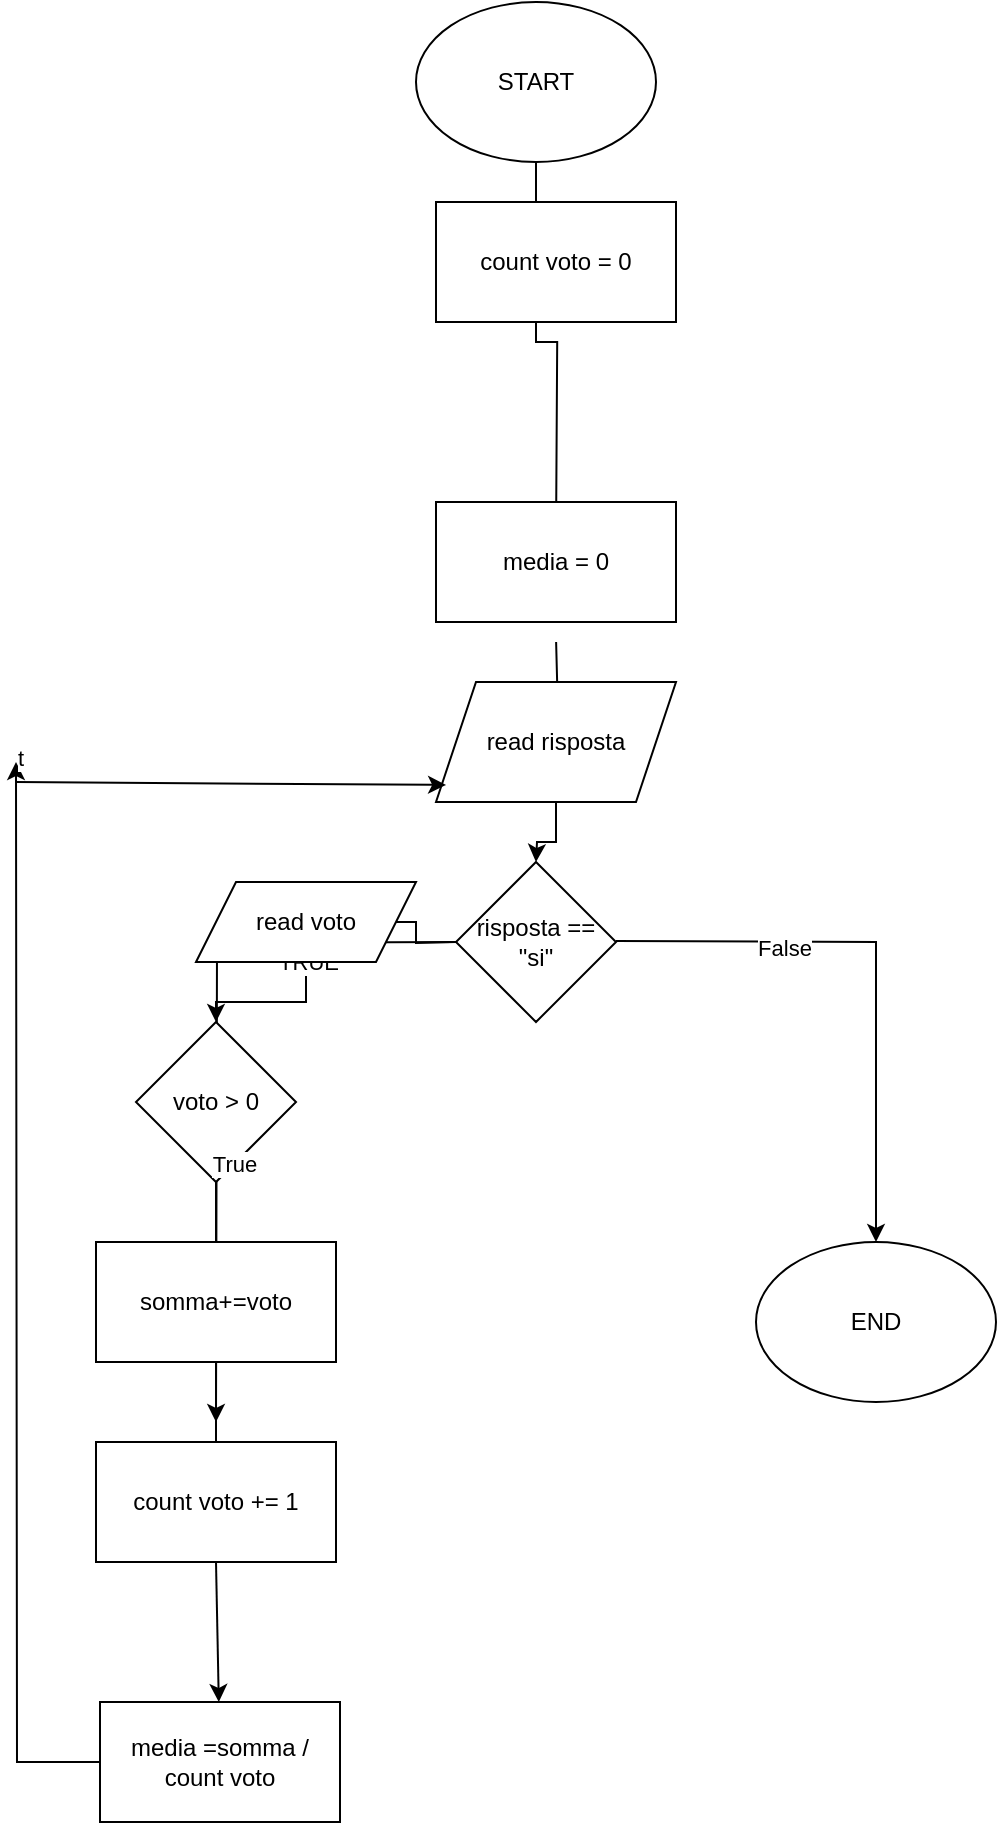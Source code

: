 <mxfile version="26.0.9">
  <diagram name="Page-1" id="oSllkNuV81bodUe4vBim">
    <mxGraphModel dx="1605" dy="935" grid="1" gridSize="10" guides="1" tooltips="1" connect="1" arrows="1" fold="1" page="1" pageScale="1" pageWidth="850" pageHeight="1100" math="0" shadow="0">
      <root>
        <mxCell id="0" />
        <mxCell id="1" parent="0" />
        <mxCell id="kx1fSZhkwajF8JjLNtF1-3" value="" style="edgeStyle=orthogonalEdgeStyle;rounded=0;orthogonalLoop=1;jettySize=auto;html=1;" edge="1" parent="1" source="kx1fSZhkwajF8JjLNtF1-1">
          <mxGeometry relative="1" as="geometry">
            <mxPoint x="450.059" y="270" as="targetPoint" />
          </mxGeometry>
        </mxCell>
        <mxCell id="kx1fSZhkwajF8JjLNtF1-1" value="START" style="ellipse;whiteSpace=wrap;html=1;" vertex="1" parent="1">
          <mxGeometry x="380" y="10" width="120" height="80" as="geometry" />
        </mxCell>
        <mxCell id="kx1fSZhkwajF8JjLNtF1-5" value="" style="edgeStyle=orthogonalEdgeStyle;rounded=0;orthogonalLoop=1;jettySize=auto;html=1;" edge="1" parent="1" source="kx1fSZhkwajF8JjLNtF1-30">
          <mxGeometry relative="1" as="geometry">
            <mxPoint x="450.059" y="330" as="sourcePoint" />
            <mxPoint x="440" y="440" as="targetPoint" />
          </mxGeometry>
        </mxCell>
        <mxCell id="kx1fSZhkwajF8JjLNtF1-9" value="" style="edgeStyle=orthogonalEdgeStyle;rounded=0;orthogonalLoop=1;jettySize=auto;html=1;" edge="1" parent="1">
          <mxGeometry relative="1" as="geometry">
            <mxPoint x="400" y="480" as="sourcePoint" />
            <mxPoint x="280" y="720" as="targetPoint" />
          </mxGeometry>
        </mxCell>
        <mxCell id="kx1fSZhkwajF8JjLNtF1-10" value="" style="edgeStyle=orthogonalEdgeStyle;rounded=0;orthogonalLoop=1;jettySize=auto;html=1;" edge="1" parent="1" source="kx1fSZhkwajF8JjLNtF1-15">
          <mxGeometry relative="1" as="geometry">
            <mxPoint x="280" y="770" as="targetPoint" />
          </mxGeometry>
        </mxCell>
        <mxCell id="kx1fSZhkwajF8JjLNtF1-13" value="" style="edgeStyle=orthogonalEdgeStyle;rounded=0;orthogonalLoop=1;jettySize=auto;html=1;entryX=0.5;entryY=0;entryDx=0;entryDy=0;" edge="1" parent="1" target="kx1fSZhkwajF8JjLNtF1-32">
          <mxGeometry relative="1" as="geometry">
            <mxPoint x="480" y="479.5" as="sourcePoint" />
            <mxPoint x="550" y="479.5" as="targetPoint" />
          </mxGeometry>
        </mxCell>
        <mxCell id="kx1fSZhkwajF8JjLNtF1-14" value="False" style="edgeLabel;html=1;align=center;verticalAlign=middle;resizable=0;points=[];" vertex="1" connectable="0" parent="kx1fSZhkwajF8JjLNtF1-13">
          <mxGeometry x="-0.4" y="-3" relative="1" as="geometry">
            <mxPoint as="offset" />
          </mxGeometry>
        </mxCell>
        <mxCell id="kx1fSZhkwajF8JjLNtF1-16" value="" style="edgeStyle=orthogonalEdgeStyle;rounded=0;orthogonalLoop=1;jettySize=auto;html=1;" edge="1" parent="1" source="kx1fSZhkwajF8JjLNtF1-35" target="kx1fSZhkwajF8JjLNtF1-15">
          <mxGeometry relative="1" as="geometry">
            <mxPoint x="400" y="480" as="sourcePoint" />
            <mxPoint x="280" y="720" as="targetPoint" />
          </mxGeometry>
        </mxCell>
        <mxCell id="kx1fSZhkwajF8JjLNtF1-15" value="voto &amp;gt; 0" style="rhombus;whiteSpace=wrap;html=1;" vertex="1" parent="1">
          <mxGeometry x="240" y="520" width="80" height="80" as="geometry" />
        </mxCell>
        <mxCell id="kx1fSZhkwajF8JjLNtF1-20" value="media = 0" style="rounded=0;whiteSpace=wrap;html=1;" vertex="1" parent="1">
          <mxGeometry x="390" y="260" width="120" height="60" as="geometry" />
        </mxCell>
        <mxCell id="kx1fSZhkwajF8JjLNtF1-34" style="edgeStyle=orthogonalEdgeStyle;rounded=0;orthogonalLoop=1;jettySize=auto;html=1;exitX=0;exitY=0.5;exitDx=0;exitDy=0;" edge="1" parent="1" source="kx1fSZhkwajF8JjLNtF1-21">
          <mxGeometry relative="1" as="geometry">
            <mxPoint x="180" y="390" as="targetPoint" />
          </mxGeometry>
        </mxCell>
        <mxCell id="kx1fSZhkwajF8JjLNtF1-40" value="t" style="edgeLabel;html=1;align=center;verticalAlign=middle;resizable=0;points=[];" vertex="1" connectable="0" parent="kx1fSZhkwajF8JjLNtF1-34">
          <mxGeometry x="1" y="-3" relative="1" as="geometry">
            <mxPoint x="-1" y="-2" as="offset" />
          </mxGeometry>
        </mxCell>
        <mxCell id="kx1fSZhkwajF8JjLNtF1-21" value="media =somma / count voto " style="whiteSpace=wrap;html=1;" vertex="1" parent="1">
          <mxGeometry x="222" y="860" width="120" height="60" as="geometry" />
        </mxCell>
        <mxCell id="kx1fSZhkwajF8JjLNtF1-23" value="somma+=voto" style="rounded=0;whiteSpace=wrap;html=1;" vertex="1" parent="1">
          <mxGeometry x="220" y="630" width="120" height="60" as="geometry" />
        </mxCell>
        <mxCell id="kx1fSZhkwajF8JjLNtF1-25" value="count voto += 1" style="rounded=0;whiteSpace=wrap;html=1;" vertex="1" parent="1">
          <mxGeometry x="220" y="730" width="120" height="60" as="geometry" />
        </mxCell>
        <mxCell id="kx1fSZhkwajF8JjLNtF1-28" value="&lt;div&gt;risposta == &quot;si&quot;&lt;br&gt;&lt;/div&gt;" style="rhombus;whiteSpace=wrap;html=1;" vertex="1" parent="1">
          <mxGeometry x="400" y="440" width="80" height="80" as="geometry" />
        </mxCell>
        <mxCell id="kx1fSZhkwajF8JjLNtF1-31" value="count voto = 0" style="rounded=0;whiteSpace=wrap;html=1;" vertex="1" parent="1">
          <mxGeometry x="390" y="110" width="120" height="60" as="geometry" />
        </mxCell>
        <mxCell id="kx1fSZhkwajF8JjLNtF1-32" value="END" style="ellipse;whiteSpace=wrap;html=1;" vertex="1" parent="1">
          <mxGeometry x="550" y="630" width="120" height="80" as="geometry" />
        </mxCell>
        <mxCell id="kx1fSZhkwajF8JjLNtF1-36" value="" style="edgeStyle=orthogonalEdgeStyle;rounded=0;orthogonalLoop=1;jettySize=auto;html=1;" edge="1" parent="1" target="kx1fSZhkwajF8JjLNtF1-35">
          <mxGeometry relative="1" as="geometry">
            <mxPoint x="400" y="480" as="sourcePoint" />
            <mxPoint x="280" y="520" as="targetPoint" />
          </mxGeometry>
        </mxCell>
        <mxCell id="kx1fSZhkwajF8JjLNtF1-37" value="True" style="edgeLabel;html=1;align=center;verticalAlign=middle;resizable=0;points=[];" vertex="1" connectable="0" parent="kx1fSZhkwajF8JjLNtF1-36">
          <mxGeometry x="-0.075" y="2" relative="1" as="geometry">
            <mxPoint x="-82" y="119" as="offset" />
          </mxGeometry>
        </mxCell>
        <mxCell id="kx1fSZhkwajF8JjLNtF1-38" value="TRUE" style="edgeLabel;html=1;align=center;verticalAlign=middle;resizable=0;points=[];" vertex="1" connectable="0" parent="kx1fSZhkwajF8JjLNtF1-36">
          <mxGeometry x="-0.036" y="-4" relative="1" as="geometry">
            <mxPoint x="-44" y="24" as="offset" />
          </mxGeometry>
        </mxCell>
        <mxCell id="kx1fSZhkwajF8JjLNtF1-35" value="read voto" style="shape=parallelogram;perimeter=parallelogramPerimeter;whiteSpace=wrap;html=1;fixedSize=1;" vertex="1" parent="1">
          <mxGeometry x="270" y="450" width="110" height="40" as="geometry" />
        </mxCell>
        <mxCell id="kx1fSZhkwajF8JjLNtF1-39" value="" style="edgeStyle=orthogonalEdgeStyle;rounded=0;orthogonalLoop=1;jettySize=auto;html=1;" edge="1" parent="1" target="kx1fSZhkwajF8JjLNtF1-30">
          <mxGeometry relative="1" as="geometry">
            <mxPoint x="450.059" y="330" as="sourcePoint" />
            <mxPoint x="440" y="440" as="targetPoint" />
          </mxGeometry>
        </mxCell>
        <mxCell id="kx1fSZhkwajF8JjLNtF1-30" value="read risposta" style="shape=parallelogram;perimeter=parallelogramPerimeter;whiteSpace=wrap;html=1;fixedSize=1;" vertex="1" parent="1">
          <mxGeometry x="390" y="350" width="120" height="60" as="geometry" />
        </mxCell>
        <mxCell id="kx1fSZhkwajF8JjLNtF1-41" value="" style="endArrow=classic;html=1;rounded=0;entryX=0.042;entryY=0.858;entryDx=0;entryDy=0;entryPerimeter=0;" edge="1" parent="1" target="kx1fSZhkwajF8JjLNtF1-30">
          <mxGeometry width="50" height="50" relative="1" as="geometry">
            <mxPoint x="180" y="400" as="sourcePoint" />
            <mxPoint x="230" y="350" as="targetPoint" />
          </mxGeometry>
        </mxCell>
        <mxCell id="kx1fSZhkwajF8JjLNtF1-42" value="" style="endArrow=classic;html=1;rounded=0;" edge="1" parent="1" target="kx1fSZhkwajF8JjLNtF1-21">
          <mxGeometry width="50" height="50" relative="1" as="geometry">
            <mxPoint x="280" y="790" as="sourcePoint" />
            <mxPoint x="330" y="740" as="targetPoint" />
          </mxGeometry>
        </mxCell>
      </root>
    </mxGraphModel>
  </diagram>
</mxfile>
